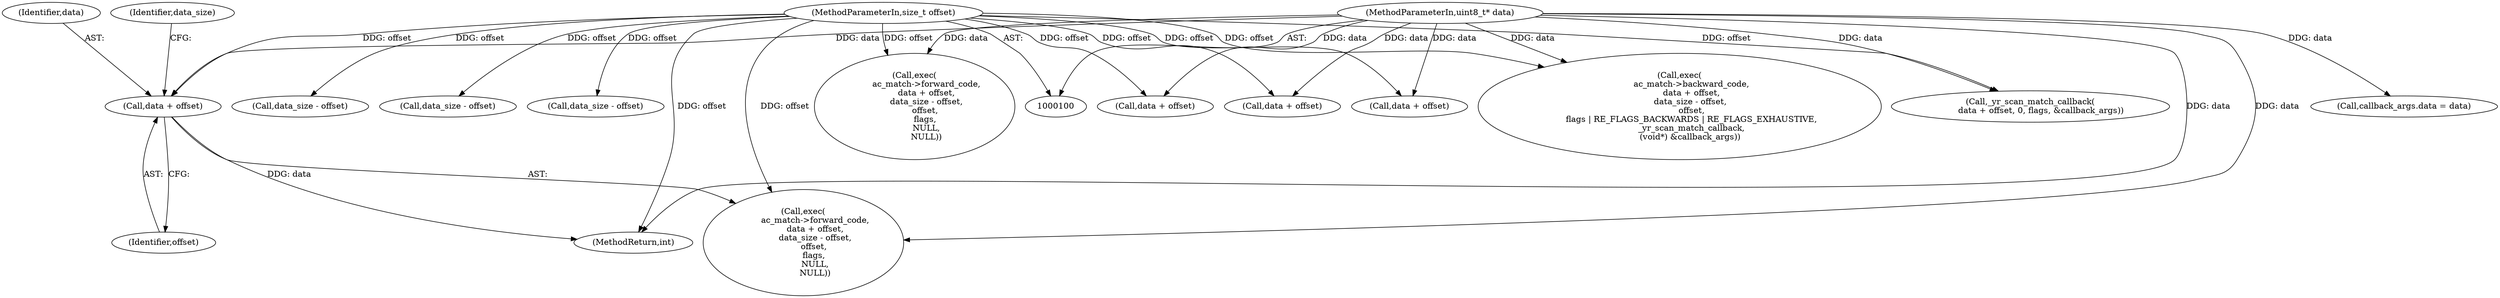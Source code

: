 digraph "0_yara_83d799804648c2a0895d40a19835d9b757c6fa4e_2@pointer" {
"1000172" [label="(Call,data + offset)"];
"1000103" [label="(MethodParameterIn,uint8_t* data)"];
"1000106" [label="(MethodParameterIn,size_t offset)"];
"1000173" [label="(Identifier,data)"];
"1000330" [label="(Call,_yr_scan_match_callback(\n        data + offset, 0, flags, &callback_args))"];
"1000298" [label="(Call,data_size - offset)"];
"1000106" [label="(MethodParameterIn,size_t offset)"];
"1000291" [label="(Call,exec(\n         ac_match->backward_code,\n         data + offset,\n        data_size - offset,\n         offset,\n         flags | RE_FLAGS_BACKWARDS | RE_FLAGS_EXHAUSTIVE,\n         _yr_scan_match_callback,\n        (void*) &callback_args))"];
"1000172" [label="(Call,data + offset)"];
"1000331" [label="(Call,data + offset)"];
"1000174" [label="(Identifier,offset)"];
"1000176" [label="(Identifier,data_size)"];
"1000175" [label="(Call,data_size - offset)"];
"1000205" [label="(Call,data_size - offset)"];
"1000168" [label="(Call,exec(\n         ac_match->forward_code,\n         data + offset,\n         data_size - offset,\n        offset,\n        flags,\n         NULL,\n         NULL))"];
"1000198" [label="(Call,exec(\n         ac_match->forward_code,\n         data + offset,\n         data_size - offset,\n        offset,\n        flags,\n         NULL,\n         NULL))"];
"1000254" [label="(Call,callback_args.data = data)"];
"1000340" [label="(MethodReturn,int)"];
"1000103" [label="(MethodParameterIn,uint8_t* data)"];
"1000202" [label="(Call,data + offset)"];
"1000295" [label="(Call,data + offset)"];
"1000172" -> "1000168"  [label="AST: "];
"1000172" -> "1000174"  [label="CFG: "];
"1000173" -> "1000172"  [label="AST: "];
"1000174" -> "1000172"  [label="AST: "];
"1000176" -> "1000172"  [label="CFG: "];
"1000172" -> "1000340"  [label="DDG: data"];
"1000103" -> "1000172"  [label="DDG: data"];
"1000106" -> "1000172"  [label="DDG: offset"];
"1000103" -> "1000100"  [label="AST: "];
"1000103" -> "1000340"  [label="DDG: data"];
"1000103" -> "1000168"  [label="DDG: data"];
"1000103" -> "1000198"  [label="DDG: data"];
"1000103" -> "1000202"  [label="DDG: data"];
"1000103" -> "1000254"  [label="DDG: data"];
"1000103" -> "1000291"  [label="DDG: data"];
"1000103" -> "1000295"  [label="DDG: data"];
"1000103" -> "1000330"  [label="DDG: data"];
"1000103" -> "1000331"  [label="DDG: data"];
"1000106" -> "1000100"  [label="AST: "];
"1000106" -> "1000340"  [label="DDG: offset"];
"1000106" -> "1000168"  [label="DDG: offset"];
"1000106" -> "1000175"  [label="DDG: offset"];
"1000106" -> "1000198"  [label="DDG: offset"];
"1000106" -> "1000202"  [label="DDG: offset"];
"1000106" -> "1000205"  [label="DDG: offset"];
"1000106" -> "1000291"  [label="DDG: offset"];
"1000106" -> "1000295"  [label="DDG: offset"];
"1000106" -> "1000298"  [label="DDG: offset"];
"1000106" -> "1000330"  [label="DDG: offset"];
"1000106" -> "1000331"  [label="DDG: offset"];
}
